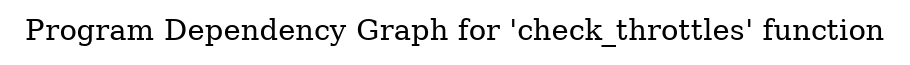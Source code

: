 digraph "Program Dependency Graph for 'check_throttles' function" {
	label="Program Dependency Graph for 'check_throttles' function";

}
